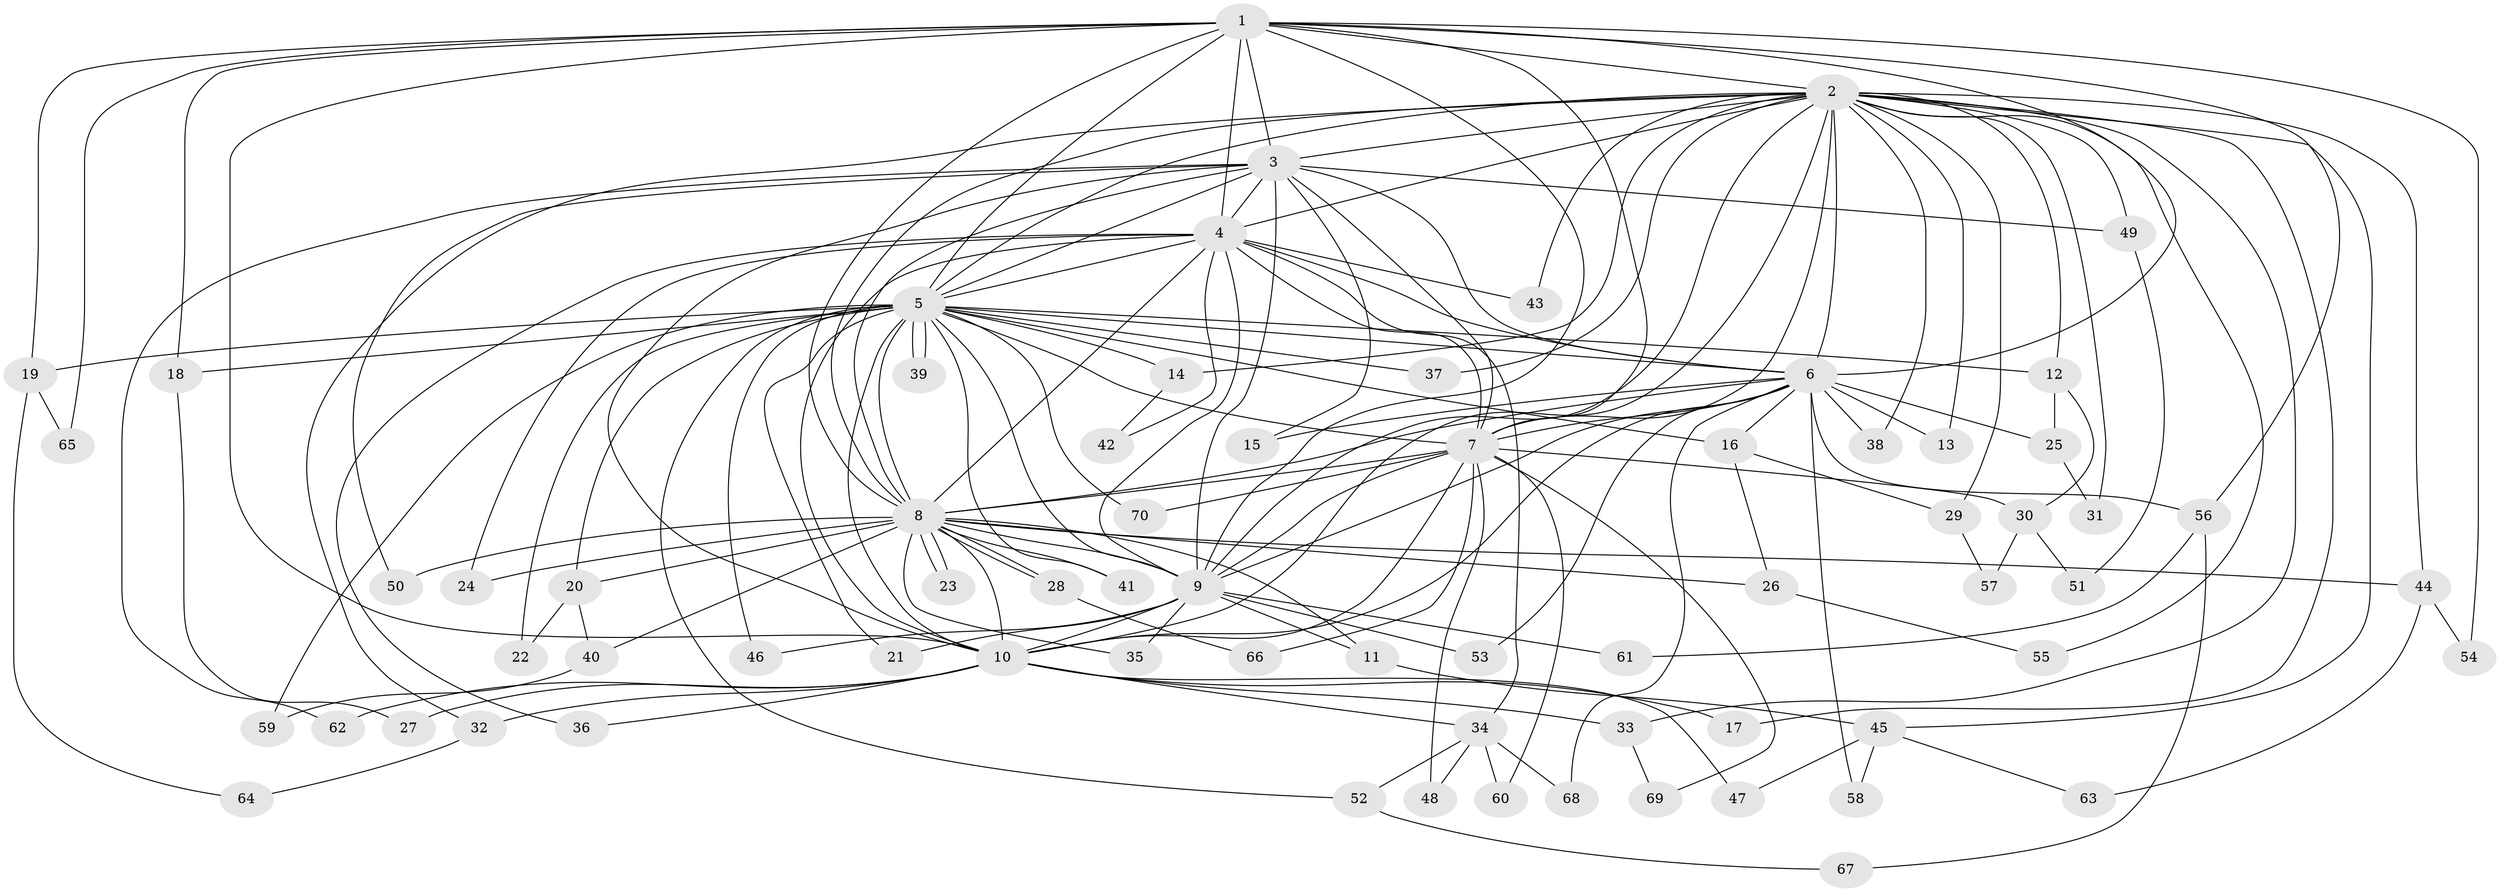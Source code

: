 // Generated by graph-tools (version 1.1) at 2025/25/03/09/25 03:25:50]
// undirected, 70 vertices, 165 edges
graph export_dot {
graph [start="1"]
  node [color=gray90,style=filled];
  1;
  2;
  3;
  4;
  5;
  6;
  7;
  8;
  9;
  10;
  11;
  12;
  13;
  14;
  15;
  16;
  17;
  18;
  19;
  20;
  21;
  22;
  23;
  24;
  25;
  26;
  27;
  28;
  29;
  30;
  31;
  32;
  33;
  34;
  35;
  36;
  37;
  38;
  39;
  40;
  41;
  42;
  43;
  44;
  45;
  46;
  47;
  48;
  49;
  50;
  51;
  52;
  53;
  54;
  55;
  56;
  57;
  58;
  59;
  60;
  61;
  62;
  63;
  64;
  65;
  66;
  67;
  68;
  69;
  70;
  1 -- 2;
  1 -- 3;
  1 -- 4;
  1 -- 5;
  1 -- 6;
  1 -- 7;
  1 -- 8;
  1 -- 9;
  1 -- 10;
  1 -- 18;
  1 -- 19;
  1 -- 54;
  1 -- 56;
  1 -- 65;
  2 -- 3;
  2 -- 4;
  2 -- 5;
  2 -- 6;
  2 -- 7;
  2 -- 8;
  2 -- 9;
  2 -- 10;
  2 -- 12;
  2 -- 13;
  2 -- 14;
  2 -- 17;
  2 -- 29;
  2 -- 31;
  2 -- 32;
  2 -- 33;
  2 -- 37;
  2 -- 38;
  2 -- 43;
  2 -- 44;
  2 -- 45;
  2 -- 49;
  2 -- 55;
  3 -- 4;
  3 -- 5;
  3 -- 6;
  3 -- 7;
  3 -- 8;
  3 -- 9;
  3 -- 10;
  3 -- 15;
  3 -- 49;
  3 -- 50;
  3 -- 62;
  4 -- 5;
  4 -- 6;
  4 -- 7;
  4 -- 8;
  4 -- 9;
  4 -- 10;
  4 -- 24;
  4 -- 34;
  4 -- 36;
  4 -- 42;
  4 -- 43;
  5 -- 6;
  5 -- 7;
  5 -- 8;
  5 -- 9;
  5 -- 10;
  5 -- 12;
  5 -- 14;
  5 -- 16;
  5 -- 18;
  5 -- 19;
  5 -- 20;
  5 -- 21;
  5 -- 22;
  5 -- 37;
  5 -- 39;
  5 -- 39;
  5 -- 41;
  5 -- 46;
  5 -- 52;
  5 -- 59;
  5 -- 70;
  6 -- 7;
  6 -- 8;
  6 -- 9;
  6 -- 10;
  6 -- 13;
  6 -- 15;
  6 -- 16;
  6 -- 25;
  6 -- 38;
  6 -- 53;
  6 -- 56;
  6 -- 58;
  6 -- 68;
  7 -- 8;
  7 -- 9;
  7 -- 10;
  7 -- 30;
  7 -- 48;
  7 -- 60;
  7 -- 66;
  7 -- 69;
  7 -- 70;
  8 -- 9;
  8 -- 10;
  8 -- 11;
  8 -- 20;
  8 -- 23;
  8 -- 23;
  8 -- 24;
  8 -- 26;
  8 -- 28;
  8 -- 28;
  8 -- 35;
  8 -- 40;
  8 -- 41;
  8 -- 44;
  8 -- 50;
  9 -- 10;
  9 -- 11;
  9 -- 21;
  9 -- 35;
  9 -- 46;
  9 -- 53;
  9 -- 61;
  10 -- 17;
  10 -- 27;
  10 -- 32;
  10 -- 33;
  10 -- 34;
  10 -- 36;
  10 -- 47;
  10 -- 62;
  11 -- 45;
  12 -- 25;
  12 -- 30;
  14 -- 42;
  16 -- 26;
  16 -- 29;
  18 -- 27;
  19 -- 64;
  19 -- 65;
  20 -- 22;
  20 -- 40;
  25 -- 31;
  26 -- 55;
  28 -- 66;
  29 -- 57;
  30 -- 51;
  30 -- 57;
  32 -- 64;
  33 -- 69;
  34 -- 48;
  34 -- 52;
  34 -- 60;
  34 -- 68;
  40 -- 59;
  44 -- 54;
  44 -- 63;
  45 -- 47;
  45 -- 58;
  45 -- 63;
  49 -- 51;
  52 -- 67;
  56 -- 61;
  56 -- 67;
}
